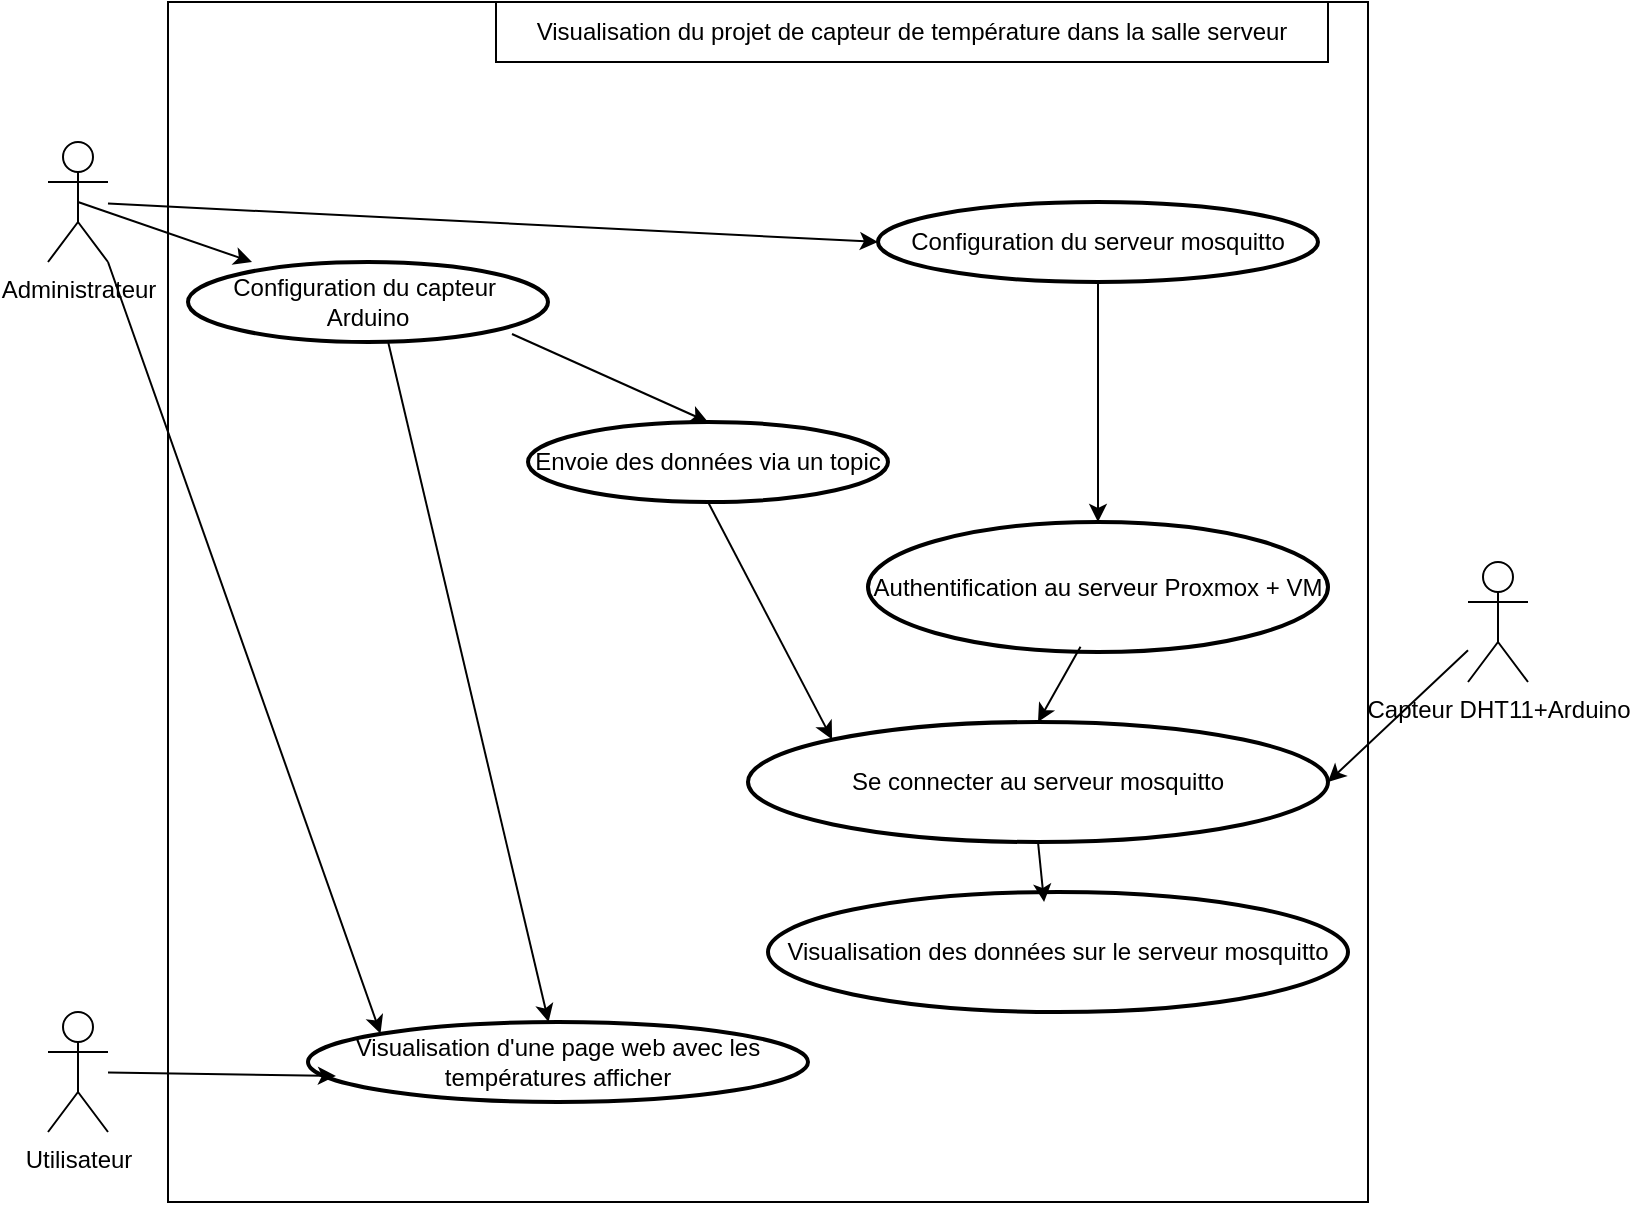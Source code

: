 <mxfile version="24.7.5">
  <diagram name="Page-1" id="QAcQxfhFPSDBfZdCgXpX">
    <mxGraphModel dx="1674" dy="836" grid="1" gridSize="10" guides="1" tooltips="1" connect="1" arrows="1" fold="1" page="1" pageScale="1" pageWidth="827" pageHeight="1169" math="0" shadow="0">
      <root>
        <mxCell id="0" />
        <mxCell id="1" parent="0" />
        <mxCell id="Y1YdN2ggMdJQCuKRLtyw-1" value="" style="whiteSpace=wrap;html=1;aspect=fixed;" parent="1" vertex="1">
          <mxGeometry x="130" y="20" width="600" height="600" as="geometry" />
        </mxCell>
        <mxCell id="Y1YdN2ggMdJQCuKRLtyw-2" value="Administrateur" style="shape=umlActor;verticalLabelPosition=bottom;verticalAlign=top;html=1;outlineConnect=0;" parent="1" vertex="1">
          <mxGeometry x="70" y="90" width="30" height="60" as="geometry" />
        </mxCell>
        <mxCell id="Y1YdN2ggMdJQCuKRLtyw-3" value="Utilisateur" style="shape=umlActor;verticalLabelPosition=bottom;verticalAlign=top;html=1;outlineConnect=0;" parent="1" vertex="1">
          <mxGeometry x="70" y="525" width="30" height="60" as="geometry" />
        </mxCell>
        <mxCell id="Y1YdN2ggMdJQCuKRLtyw-7" value="Visualisation du projet de capteur de température dans la salle serveur" style="rounded=0;whiteSpace=wrap;html=1;" parent="1" vertex="1">
          <mxGeometry x="294" y="20" width="416" height="30" as="geometry" />
        </mxCell>
        <mxCell id="Y1YdN2ggMdJQCuKRLtyw-9" value="Configuration du capteur&amp;nbsp; Arduino" style="strokeWidth=2;html=1;shape=mxgraph.flowchart.start_1;whiteSpace=wrap;" parent="1" vertex="1">
          <mxGeometry x="140" y="150" width="180" height="40" as="geometry" />
        </mxCell>
        <mxCell id="Y1YdN2ggMdJQCuKRLtyw-10" value="Configuration du serveur mosquitto" style="strokeWidth=2;html=1;shape=mxgraph.flowchart.start_1;whiteSpace=wrap;" parent="1" vertex="1">
          <mxGeometry x="485" y="120" width="220" height="40" as="geometry" />
        </mxCell>
        <mxCell id="Y1YdN2ggMdJQCuKRLtyw-11" value="" style="endArrow=classic;html=1;rounded=0;exitX=0.5;exitY=0.5;exitDx=0;exitDy=0;exitPerimeter=0;" parent="1" source="Y1YdN2ggMdJQCuKRLtyw-2" target="Y1YdN2ggMdJQCuKRLtyw-9" edge="1">
          <mxGeometry width="50" height="50" relative="1" as="geometry">
            <mxPoint x="380" y="390" as="sourcePoint" />
            <mxPoint x="430" y="340" as="targetPoint" />
          </mxGeometry>
        </mxCell>
        <mxCell id="Y1YdN2ggMdJQCuKRLtyw-12" value="" style="endArrow=classic;html=1;rounded=0;entryX=0;entryY=0.5;entryDx=0;entryDy=0;entryPerimeter=0;" parent="1" source="Y1YdN2ggMdJQCuKRLtyw-2" target="Y1YdN2ggMdJQCuKRLtyw-10" edge="1">
          <mxGeometry width="50" height="50" relative="1" as="geometry">
            <mxPoint x="380" y="390" as="sourcePoint" />
            <mxPoint x="430" y="340" as="targetPoint" />
          </mxGeometry>
        </mxCell>
        <mxCell id="Y1YdN2ggMdJQCuKRLtyw-13" value="Se connecter au serveur mosquitto" style="strokeWidth=2;html=1;shape=mxgraph.flowchart.start_1;whiteSpace=wrap;" parent="1" vertex="1">
          <mxGeometry x="420" y="380" width="290" height="60" as="geometry" />
        </mxCell>
        <mxCell id="Y1YdN2ggMdJQCuKRLtyw-16" value="Visualisation d&#39;une page web avec les températures afficher" style="strokeWidth=2;html=1;shape=mxgraph.flowchart.start_1;whiteSpace=wrap;" parent="1" vertex="1">
          <mxGeometry x="200" y="530" width="250" height="40" as="geometry" />
        </mxCell>
        <mxCell id="Y1YdN2ggMdJQCuKRLtyw-18" value="" style="endArrow=classic;html=1;rounded=0;exitX=0.556;exitY=1;exitDx=0;exitDy=0;exitPerimeter=0;" parent="1" source="Y1YdN2ggMdJQCuKRLtyw-9" target="Y1YdN2ggMdJQCuKRLtyw-16" edge="1">
          <mxGeometry width="50" height="50" relative="1" as="geometry">
            <mxPoint x="416.36" y="439.32" as="sourcePoint" />
            <mxPoint x="430" y="340" as="targetPoint" />
          </mxGeometry>
        </mxCell>
        <mxCell id="Y1YdN2ggMdJQCuKRLtyw-19" value="" style="endArrow=classic;html=1;rounded=0;entryX=0.145;entryY=0.145;entryDx=0;entryDy=0;entryPerimeter=0;exitX=1;exitY=1;exitDx=0;exitDy=0;exitPerimeter=0;" parent="1" source="Y1YdN2ggMdJQCuKRLtyw-2" target="Y1YdN2ggMdJQCuKRLtyw-16" edge="1">
          <mxGeometry width="50" height="50" relative="1" as="geometry">
            <mxPoint x="353.571" y="485" as="sourcePoint" />
            <mxPoint x="255" y="350" as="targetPoint" />
          </mxGeometry>
        </mxCell>
        <mxCell id="h_7bJpUWn6J1QGVlP_Um-1" value="Capteur DHT11+Arduino" style="shape=umlActor;verticalLabelPosition=bottom;verticalAlign=top;html=1;outlineConnect=0;" parent="1" vertex="1">
          <mxGeometry x="780" y="300" width="30" height="60" as="geometry" />
        </mxCell>
        <mxCell id="h_7bJpUWn6J1QGVlP_Um-3" value="" style="endArrow=classic;html=1;rounded=0;entryX=1;entryY=0.5;entryDx=0;entryDy=0;entryPerimeter=0;" parent="1" source="h_7bJpUWn6J1QGVlP_Um-1" target="Y1YdN2ggMdJQCuKRLtyw-13" edge="1">
          <mxGeometry width="50" height="50" relative="1" as="geometry">
            <mxPoint x="390" y="400" as="sourcePoint" />
            <mxPoint x="440" y="350" as="targetPoint" />
          </mxGeometry>
        </mxCell>
        <mxCell id="h_7bJpUWn6J1QGVlP_Um-5" value="" style="endArrow=classic;html=1;rounded=0;entryX=0.056;entryY=0.675;entryDx=0;entryDy=0;entryPerimeter=0;" parent="1" source="Y1YdN2ggMdJQCuKRLtyw-3" target="Y1YdN2ggMdJQCuKRLtyw-16" edge="1">
          <mxGeometry width="50" height="50" relative="1" as="geometry">
            <mxPoint x="304" y="510" as="sourcePoint" />
            <mxPoint x="235.24" y="389.6" as="targetPoint" />
          </mxGeometry>
        </mxCell>
        <mxCell id="KoUqM5Xo4oMtkOQYbgA6-2" value="Authentification au serveur Proxmox + VM" style="strokeWidth=2;html=1;shape=mxgraph.flowchart.start_1;whiteSpace=wrap;" vertex="1" parent="1">
          <mxGeometry x="480" y="280" width="230" height="65" as="geometry" />
        </mxCell>
        <mxCell id="KoUqM5Xo4oMtkOQYbgA6-3" value="" style="endArrow=classic;html=1;rounded=0;entryX=0.5;entryY=0;entryDx=0;entryDy=0;entryPerimeter=0;exitX=0.5;exitY=1;exitDx=0;exitDy=0;exitPerimeter=0;" edge="1" parent="1" source="Y1YdN2ggMdJQCuKRLtyw-10" target="KoUqM5Xo4oMtkOQYbgA6-2">
          <mxGeometry width="50" height="50" relative="1" as="geometry">
            <mxPoint x="110" y="130" as="sourcePoint" />
            <mxPoint x="490" y="120" as="targetPoint" />
          </mxGeometry>
        </mxCell>
        <mxCell id="KoUqM5Xo4oMtkOQYbgA6-4" value="" style="endArrow=classic;html=1;rounded=0;entryX=0.5;entryY=0;entryDx=0;entryDy=0;entryPerimeter=0;exitX=0.462;exitY=0.96;exitDx=0;exitDy=0;exitPerimeter=0;" edge="1" parent="1" source="KoUqM5Xo4oMtkOQYbgA6-2" target="Y1YdN2ggMdJQCuKRLtyw-13">
          <mxGeometry width="50" height="50" relative="1" as="geometry">
            <mxPoint x="600" y="140" as="sourcePoint" />
            <mxPoint x="575" y="205" as="targetPoint" />
          </mxGeometry>
        </mxCell>
        <mxCell id="KoUqM5Xo4oMtkOQYbgA6-5" value="Envoie des données via un topic" style="strokeWidth=2;html=1;shape=mxgraph.flowchart.start_1;whiteSpace=wrap;" vertex="1" parent="1">
          <mxGeometry x="310" y="230" width="180" height="40" as="geometry" />
        </mxCell>
        <mxCell id="KoUqM5Xo4oMtkOQYbgA6-7" value="" style="endArrow=classic;html=1;rounded=0;exitX=0.9;exitY=0.9;exitDx=0;exitDy=0;exitPerimeter=0;entryX=0.5;entryY=0;entryDx=0;entryDy=0;entryPerimeter=0;" edge="1" parent="1" source="Y1YdN2ggMdJQCuKRLtyw-9" target="KoUqM5Xo4oMtkOQYbgA6-5">
          <mxGeometry width="50" height="50" relative="1" as="geometry">
            <mxPoint x="95" y="130" as="sourcePoint" />
            <mxPoint x="182" y="160" as="targetPoint" />
          </mxGeometry>
        </mxCell>
        <mxCell id="KoUqM5Xo4oMtkOQYbgA6-8" value="" style="endArrow=classic;html=1;rounded=0;exitX=0.5;exitY=1;exitDx=0;exitDy=0;exitPerimeter=0;entryX=0.145;entryY=0.145;entryDx=0;entryDy=0;entryPerimeter=0;" edge="1" parent="1" source="KoUqM5Xo4oMtkOQYbgA6-5" target="Y1YdN2ggMdJQCuKRLtyw-13">
          <mxGeometry width="50" height="50" relative="1" as="geometry">
            <mxPoint x="312" y="196" as="sourcePoint" />
            <mxPoint x="410" y="240" as="targetPoint" />
          </mxGeometry>
        </mxCell>
        <mxCell id="KoUqM5Xo4oMtkOQYbgA6-9" value="Visualisation des données sur le serveur mosquitto" style="strokeWidth=2;html=1;shape=mxgraph.flowchart.start_1;whiteSpace=wrap;" vertex="1" parent="1">
          <mxGeometry x="430" y="465" width="290" height="60" as="geometry" />
        </mxCell>
        <mxCell id="KoUqM5Xo4oMtkOQYbgA6-10" value="" style="endArrow=classic;html=1;rounded=0;exitX=0.5;exitY=1;exitDx=0;exitDy=0;exitPerimeter=0;entryX=0.476;entryY=0.083;entryDx=0;entryDy=0;entryPerimeter=0;" edge="1" parent="1" source="Y1YdN2ggMdJQCuKRLtyw-13" target="KoUqM5Xo4oMtkOQYbgA6-9">
          <mxGeometry width="50" height="50" relative="1" as="geometry">
            <mxPoint x="410" y="280" as="sourcePoint" />
            <mxPoint x="472" y="399" as="targetPoint" />
          </mxGeometry>
        </mxCell>
      </root>
    </mxGraphModel>
  </diagram>
</mxfile>

